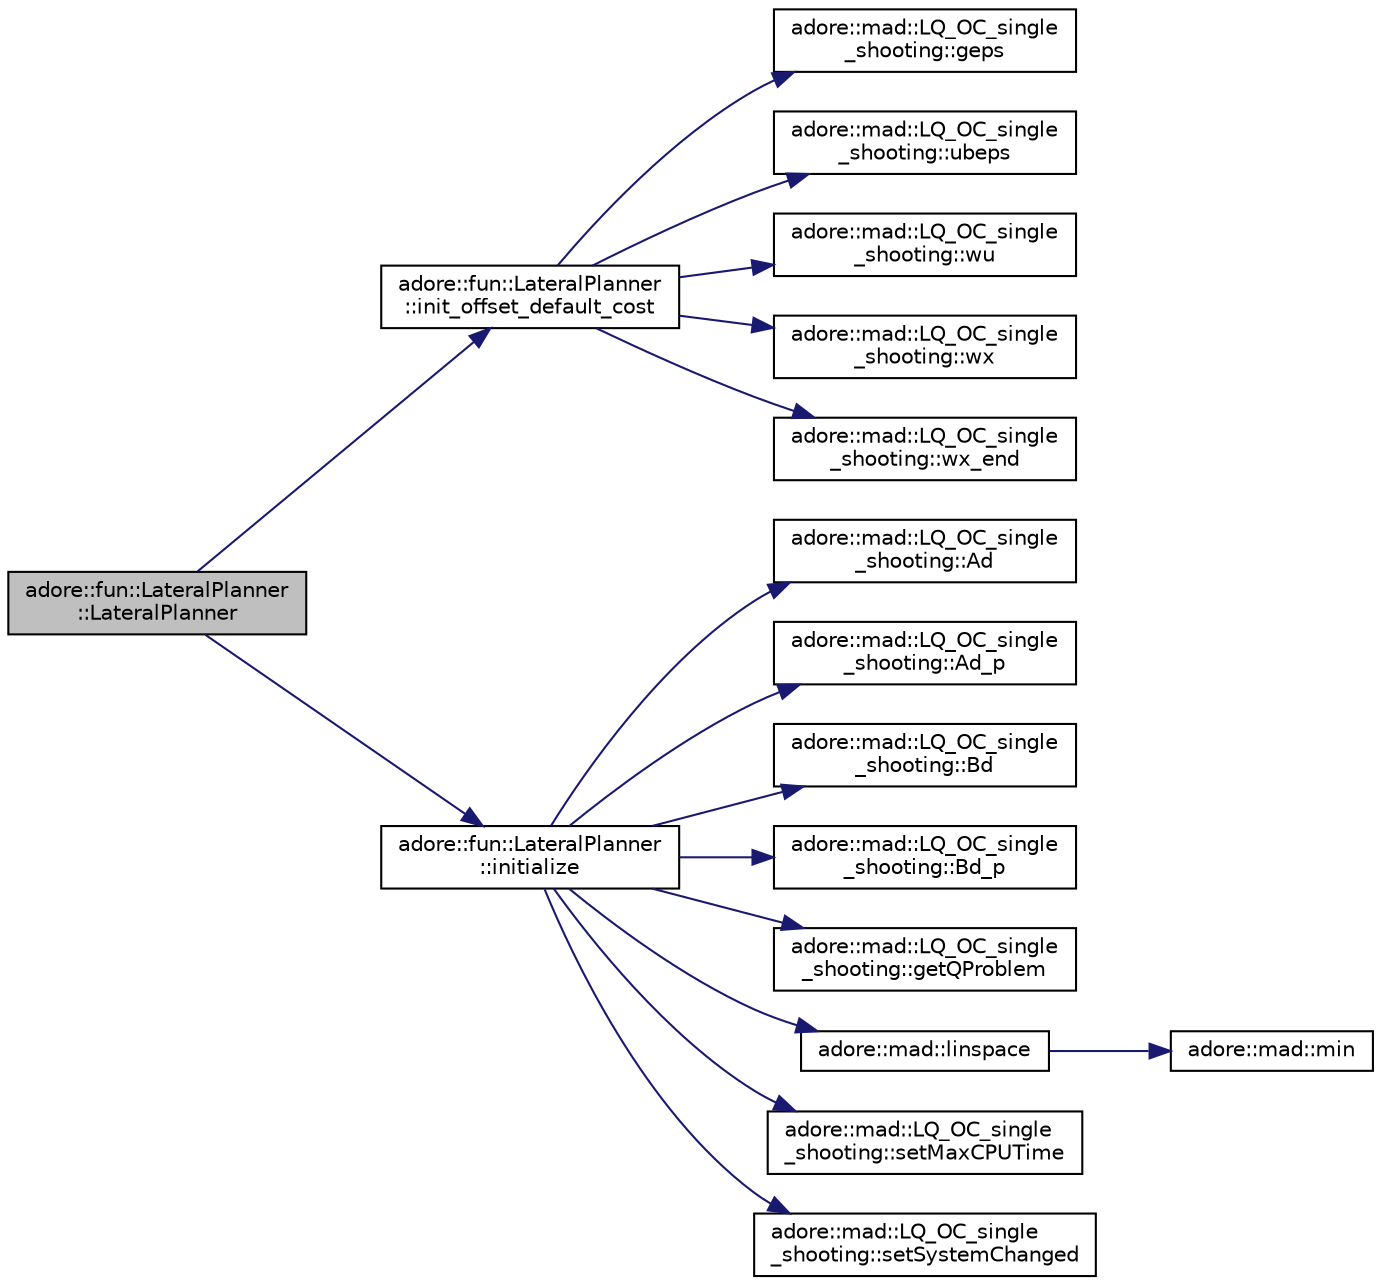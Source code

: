 digraph "adore::fun::LateralPlanner::LateralPlanner"
{
 // LATEX_PDF_SIZE
  edge [fontname="Helvetica",fontsize="10",labelfontname="Helvetica",labelfontsize="10"];
  node [fontname="Helvetica",fontsize="10",shape=record];
  rankdir="LR";
  Node1 [label="adore::fun::LateralPlanner\l::LateralPlanner",height=0.2,width=0.4,color="black", fillcolor="grey75", style="filled", fontcolor="black",tooltip=" "];
  Node1 -> Node2 [color="midnightblue",fontsize="10",style="solid",fontname="Helvetica"];
  Node2 [label="adore::fun::LateralPlanner\l::init_offset_default_cost",height=0.2,width=0.4,color="black", fillcolor="white", style="filled",URL="$classadore_1_1fun_1_1LateralPlanner.html#a42e90b6655932b03065bf8e73849764c",tooltip=" "];
  Node2 -> Node3 [color="midnightblue",fontsize="10",style="solid",fontname="Helvetica"];
  Node3 [label="adore::mad::LQ_OC_single\l_shooting::geps",height=0.2,width=0.4,color="black", fillcolor="white", style="filled",URL="$classadore_1_1mad_1_1LQ__OC__single__shooting.html#a9edf45e4baccfc0dd6b9baa38897fccf",tooltip=" "];
  Node2 -> Node4 [color="midnightblue",fontsize="10",style="solid",fontname="Helvetica"];
  Node4 [label="adore::mad::LQ_OC_single\l_shooting::ubeps",height=0.2,width=0.4,color="black", fillcolor="white", style="filled",URL="$classadore_1_1mad_1_1LQ__OC__single__shooting.html#ab493ff12358e118e70f7aba8688c7e54",tooltip=" "];
  Node2 -> Node5 [color="midnightblue",fontsize="10",style="solid",fontname="Helvetica"];
  Node5 [label="adore::mad::LQ_OC_single\l_shooting::wu",height=0.2,width=0.4,color="black", fillcolor="white", style="filled",URL="$classadore_1_1mad_1_1LQ__OC__single__shooting.html#af213a45160b684948610a4a72e188267",tooltip=" "];
  Node2 -> Node6 [color="midnightblue",fontsize="10",style="solid",fontname="Helvetica"];
  Node6 [label="adore::mad::LQ_OC_single\l_shooting::wx",height=0.2,width=0.4,color="black", fillcolor="white", style="filled",URL="$classadore_1_1mad_1_1LQ__OC__single__shooting.html#a3093fe03c2605d1fe61c1614f398212f",tooltip=" "];
  Node2 -> Node7 [color="midnightblue",fontsize="10",style="solid",fontname="Helvetica"];
  Node7 [label="adore::mad::LQ_OC_single\l_shooting::wx_end",height=0.2,width=0.4,color="black", fillcolor="white", style="filled",URL="$classadore_1_1mad_1_1LQ__OC__single__shooting.html#a7f83aeb20a771e3b38aa4a52942afed2",tooltip=" "];
  Node1 -> Node8 [color="midnightblue",fontsize="10",style="solid",fontname="Helvetica"];
  Node8 [label="adore::fun::LateralPlanner\l::initialize",height=0.2,width=0.4,color="black", fillcolor="white", style="filled",URL="$classadore_1_1fun_1_1LateralPlanner.html#a929fb7f15f488b3631c77a92942bbf27",tooltip=" "];
  Node8 -> Node9 [color="midnightblue",fontsize="10",style="solid",fontname="Helvetica"];
  Node9 [label="adore::mad::LQ_OC_single\l_shooting::Ad",height=0.2,width=0.4,color="black", fillcolor="white", style="filled",URL="$classadore_1_1mad_1_1LQ__OC__single__shooting.html#a3ee0c62f9676457c46661b44434bd2d2",tooltip=" "];
  Node8 -> Node10 [color="midnightblue",fontsize="10",style="solid",fontname="Helvetica"];
  Node10 [label="adore::mad::LQ_OC_single\l_shooting::Ad_p",height=0.2,width=0.4,color="black", fillcolor="white", style="filled",URL="$classadore_1_1mad_1_1LQ__OC__single__shooting.html#aa39c38ed801ce734d361eb28cd72d41f",tooltip=" "];
  Node8 -> Node11 [color="midnightblue",fontsize="10",style="solid",fontname="Helvetica"];
  Node11 [label="adore::mad::LQ_OC_single\l_shooting::Bd",height=0.2,width=0.4,color="black", fillcolor="white", style="filled",URL="$classadore_1_1mad_1_1LQ__OC__single__shooting.html#a76b3587558f0fb3e64dcbfb2c933d280",tooltip=" "];
  Node8 -> Node12 [color="midnightblue",fontsize="10",style="solid",fontname="Helvetica"];
  Node12 [label="adore::mad::LQ_OC_single\l_shooting::Bd_p",height=0.2,width=0.4,color="black", fillcolor="white", style="filled",URL="$classadore_1_1mad_1_1LQ__OC__single__shooting.html#a38024b8713fcbeebc47eb99a6b02d56d",tooltip=" "];
  Node8 -> Node13 [color="midnightblue",fontsize="10",style="solid",fontname="Helvetica"];
  Node13 [label="adore::mad::LQ_OC_single\l_shooting::getQProblem",height=0.2,width=0.4,color="black", fillcolor="white", style="filled",URL="$classadore_1_1mad_1_1LQ__OC__single__shooting.html#a5086c7dafcc456527419b5ae3425fb7a",tooltip=" "];
  Node8 -> Node14 [color="midnightblue",fontsize="10",style="solid",fontname="Helvetica"];
  Node14 [label="adore::mad::linspace",height=0.2,width=0.4,color="black", fillcolor="white", style="filled",URL="$namespaceadore_1_1mad.html#a7bfd7c9a7c5816ef00e7b52d20957690",tooltip=" "];
  Node14 -> Node15 [color="midnightblue",fontsize="10",style="solid",fontname="Helvetica"];
  Node15 [label="adore::mad::min",height=0.2,width=0.4,color="black", fillcolor="white", style="filled",URL="$namespaceadore_1_1mad.html#ac61b79c007d1859f93a10c04272095a1",tooltip=" "];
  Node8 -> Node16 [color="midnightblue",fontsize="10",style="solid",fontname="Helvetica"];
  Node16 [label="adore::mad::LQ_OC_single\l_shooting::setMaxCPUTime",height=0.2,width=0.4,color="black", fillcolor="white", style="filled",URL="$classadore_1_1mad_1_1LQ__OC__single__shooting.html#a2786af8a12c47e2a2eca9242a0a2badb",tooltip=" "];
  Node8 -> Node17 [color="midnightblue",fontsize="10",style="solid",fontname="Helvetica"];
  Node17 [label="adore::mad::LQ_OC_single\l_shooting::setSystemChanged",height=0.2,width=0.4,color="black", fillcolor="white", style="filled",URL="$classadore_1_1mad_1_1LQ__OC__single__shooting.html#a5fcac1ea767ff35c986d236caf3d6ec4",tooltip=" "];
}
